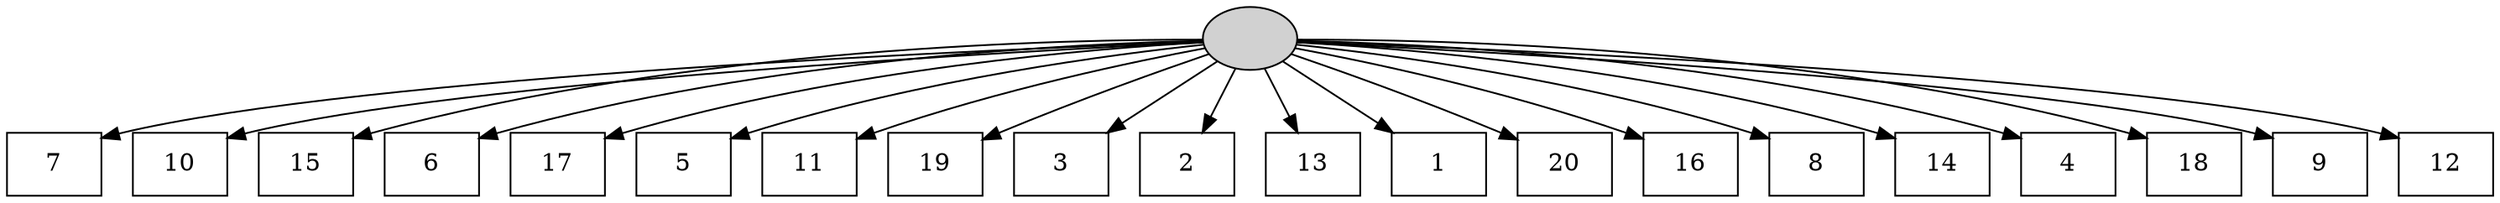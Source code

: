 digraph G {
0[style=filled, fillcolor=grey82, label=""];
1[shape=box,style=filled, fillcolor=white,label="7\n"];
2[shape=box,style=filled, fillcolor=white,label="10\n"];
3[shape=box,style=filled, fillcolor=white,label="15\n"];
4[shape=box,style=filled, fillcolor=white,label="6\n"];
5[shape=box,style=filled, fillcolor=white,label="17\n"];
6[shape=box,style=filled, fillcolor=white,label="5\n"];
7[shape=box,style=filled, fillcolor=white,label="11\n"];
8[shape=box,style=filled, fillcolor=white,label="19\n"];
9[shape=box,style=filled, fillcolor=white,label="3\n"];
10[shape=box,style=filled, fillcolor=white,label="2\n"];
11[shape=box,style=filled, fillcolor=white,label="13\n"];
12[shape=box,style=filled, fillcolor=white,label="1\n"];
13[shape=box,style=filled, fillcolor=white,label="20\n"];
14[shape=box,style=filled, fillcolor=white,label="16\n"];
15[shape=box,style=filled, fillcolor=white,label="8\n"];
16[shape=box,style=filled, fillcolor=white,label="14\n"];
17[shape=box,style=filled, fillcolor=white,label="4\n"];
18[shape=box,style=filled, fillcolor=white,label="18\n"];
19[shape=box,style=filled, fillcolor=white,label="9\n"];
20[shape=box,style=filled, fillcolor=white,label="12\n"];
0->1 ;
0->2 ;
0->3 ;
0->4 ;
0->5 ;
0->6 ;
0->7 ;
0->8 ;
0->9 ;
0->10 ;
0->11 ;
0->12 ;
0->13 ;
0->14 ;
0->15 ;
0->16 ;
0->17 ;
0->18 ;
0->19 ;
0->20 ;
}
